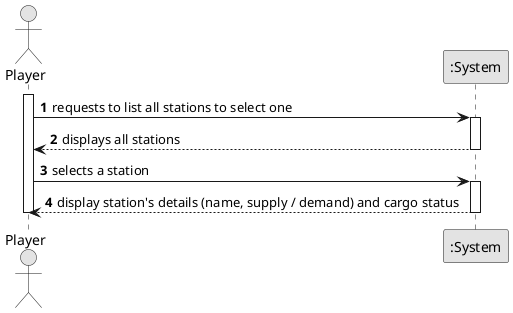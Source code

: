 @startuml
skinparam monochrome true
skinparam packageStyle rectangle
skinparam shadowing false

autonumber

actor "Player" as Player
participant ":System" as System

activate Player

    Player -> System : requests to list all stations to select one
    activate System

        System --> Player : displays all stations
    deactivate System

    Player -> System : selects a station
    activate System

        System --> Player : display station's details (name, supply / demand) and cargo status
    deactivate System

deactivate Player

@enduml
